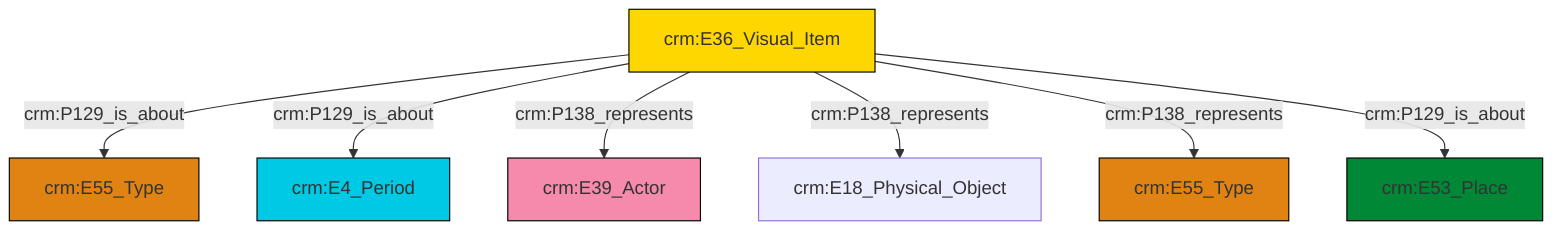 graph TD
classDef Literal fill:#f2f2f2,stroke:#000000;
classDef CRM_Entity fill:#FFFFFF,stroke:#000000;
classDef Temporal_Entity fill:#00C9E6, stroke:#000000;
classDef Type fill:#E18312, stroke:#000000;
classDef Time-Span fill:#2C9C91, stroke:#000000;
classDef Appellation fill:#FFEB7F, stroke:#000000;
classDef Place fill:#008836, stroke:#000000;
classDef Persistent_Item fill:#B266B2, stroke:#000000;
classDef Conceptual_Object fill:#FFD700, stroke:#000000;
classDef Physical_Thing fill:#D2B48C, stroke:#000000;
classDef Actor fill:#f58aad, stroke:#000000;
classDef PC_Classes fill:#4ce600, stroke:#000000;
classDef Multi fill:#cccccc,stroke:#000000;

0["crm:E36_Visual_Item"]:::Conceptual_Object -->|crm:P129_is_about| 1["crm:E55_Type"]:::Type
0["crm:E36_Visual_Item"]:::Conceptual_Object -->|crm:P129_is_about| 2["crm:E4_Period"]:::Temporal_Entity
0["crm:E36_Visual_Item"]:::Conceptual_Object -->|crm:P138_represents| 3["crm:E39_Actor"]:::Actor
0["crm:E36_Visual_Item"]:::Conceptual_Object -->|crm:P138_represents| 8["crm:E18_Physical_Object"]:::Default
0["crm:E36_Visual_Item"]:::Conceptual_Object -->|crm:P138_represents| 6["crm:E55_Type"]:::Type
0["crm:E36_Visual_Item"]:::Conceptual_Object -->|crm:P129_is_about| 4["crm:E53_Place"]:::Place